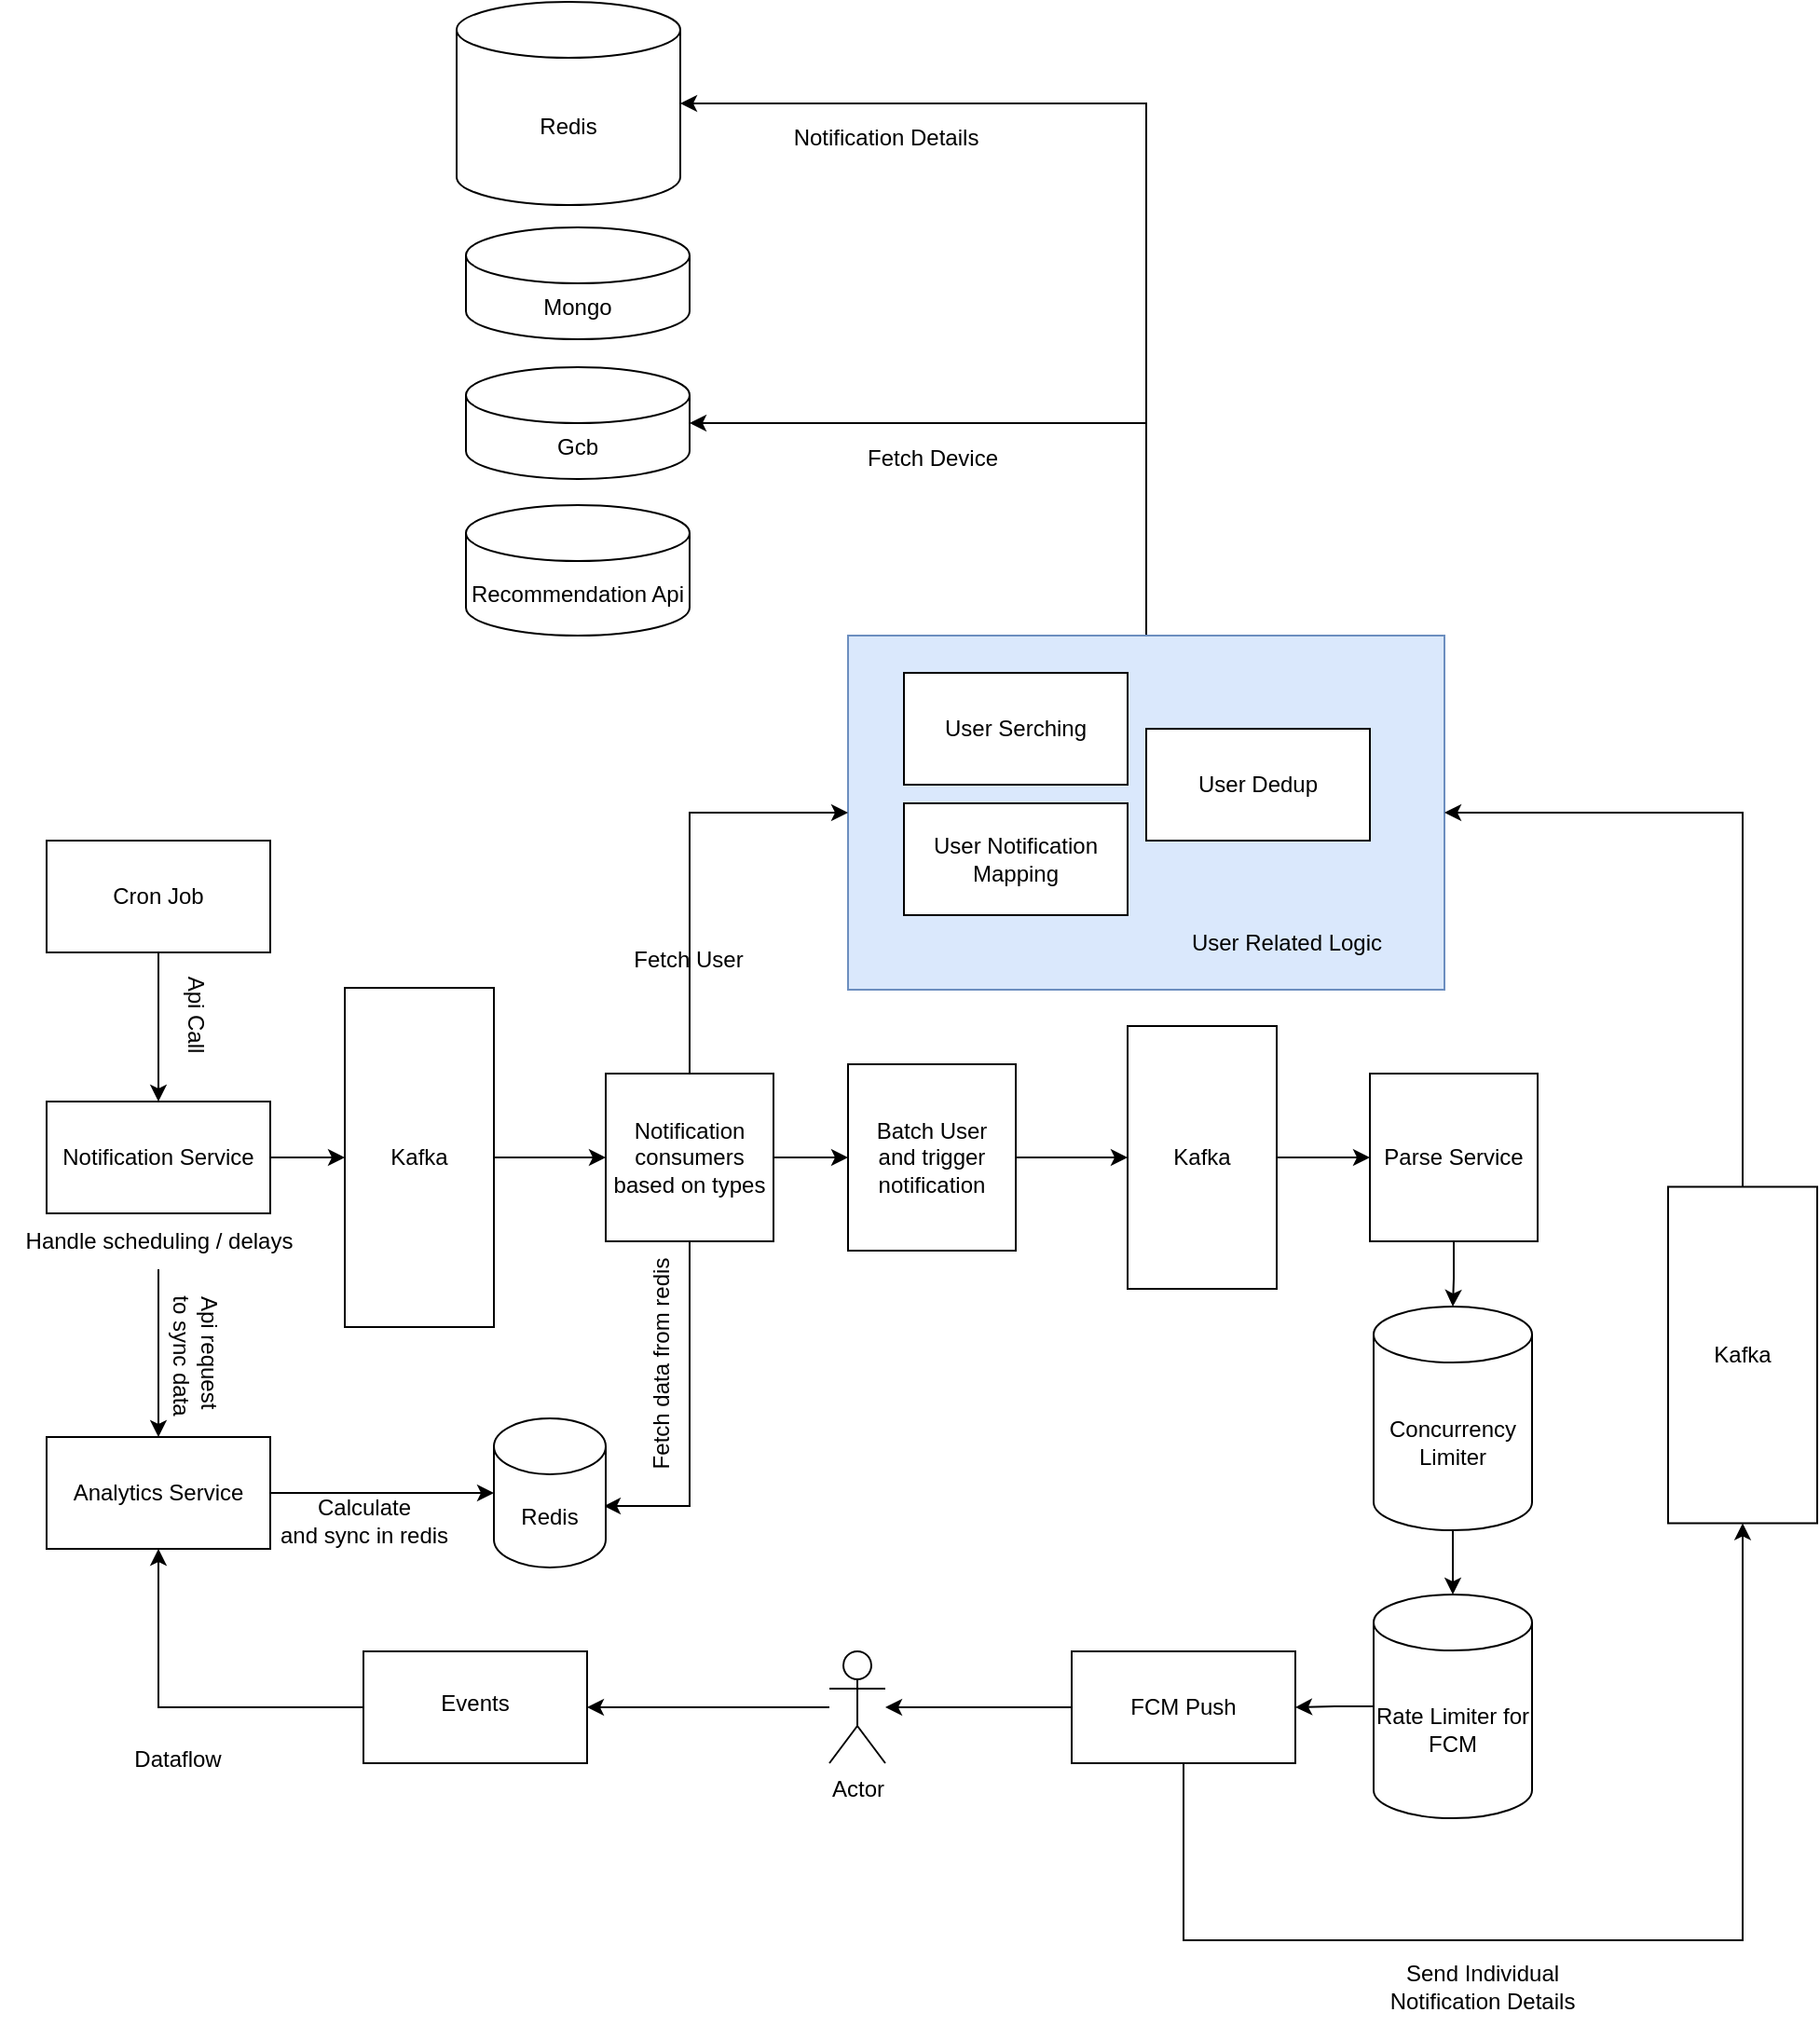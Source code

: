<mxfile version="23.1.7" type="device">
  <diagram name="Page-1" id="NSlLJJXcjCytye6Ht1oZ">
    <mxGraphModel dx="1272" dy="2025" grid="1" gridSize="10" guides="1" tooltips="1" connect="1" arrows="1" fold="1" page="1" pageScale="1" pageWidth="827" pageHeight="1169" math="0" shadow="0">
      <root>
        <mxCell id="0" />
        <mxCell id="1" parent="0" />
        <mxCell id="ay4zA9n6981pUA1GGbSO-39" value="" style="edgeStyle=orthogonalEdgeStyle;rounded=0;orthogonalLoop=1;jettySize=auto;html=1;exitX=0.5;exitY=0;exitDx=0;exitDy=0;entryX=1;entryY=0.5;entryDx=0;entryDy=0;entryPerimeter=0;" edge="1" parent="1" source="ay4zA9n6981pUA1GGbSO-31" target="ay4zA9n6981pUA1GGbSO-37">
          <mxGeometry relative="1" as="geometry" />
        </mxCell>
        <mxCell id="ay4zA9n6981pUA1GGbSO-68" value="" style="edgeStyle=orthogonalEdgeStyle;rounded=0;orthogonalLoop=1;jettySize=auto;html=1;entryX=1;entryY=0.5;entryDx=0;entryDy=0;entryPerimeter=0;" edge="1" parent="1" source="ay4zA9n6981pUA1GGbSO-31" target="ay4zA9n6981pUA1GGbSO-65">
          <mxGeometry relative="1" as="geometry">
            <mxPoint x="510" y="-280" as="targetPoint" />
            <Array as="points">
              <mxPoint x="620" y="-276" />
            </Array>
          </mxGeometry>
        </mxCell>
        <mxCell id="ay4zA9n6981pUA1GGbSO-31" value="" style="rounded=0;whiteSpace=wrap;html=1;fillColor=#dae8fc;strokeColor=#6c8ebf;" vertex="1" parent="1">
          <mxGeometry x="460" y="10" width="320" height="190" as="geometry" />
        </mxCell>
        <mxCell id="ay4zA9n6981pUA1GGbSO-6" value="" style="edgeStyle=orthogonalEdgeStyle;rounded=0;orthogonalLoop=1;jettySize=auto;html=1;" edge="1" parent="1" source="ay4zA9n6981pUA1GGbSO-1" target="ay4zA9n6981pUA1GGbSO-5">
          <mxGeometry relative="1" as="geometry" />
        </mxCell>
        <mxCell id="ay4zA9n6981pUA1GGbSO-1" value="Cron Job" style="rounded=0;whiteSpace=wrap;html=1;" vertex="1" parent="1">
          <mxGeometry x="30" y="120" width="120" height="60" as="geometry" />
        </mxCell>
        <mxCell id="ay4zA9n6981pUA1GGbSO-9" value="" style="edgeStyle=orthogonalEdgeStyle;rounded=0;orthogonalLoop=1;jettySize=auto;html=1;entryX=0;entryY=0.5;entryDx=0;entryDy=0;entryPerimeter=0;" edge="1" parent="1" source="ay4zA9n6981pUA1GGbSO-5" target="ay4zA9n6981pUA1GGbSO-10">
          <mxGeometry relative="1" as="geometry">
            <mxPoint x="217.5" y="290" as="targetPoint" />
          </mxGeometry>
        </mxCell>
        <mxCell id="ay4zA9n6981pUA1GGbSO-5" value="Notification Service" style="rounded=0;whiteSpace=wrap;html=1;" vertex="1" parent="1">
          <mxGeometry x="30" y="260" width="120" height="60" as="geometry" />
        </mxCell>
        <mxCell id="ay4zA9n6981pUA1GGbSO-7" value="Api Call" style="text;html=1;align=center;verticalAlign=middle;resizable=0;points=[];autosize=1;strokeColor=none;fillColor=none;rotation=90;" vertex="1" parent="1">
          <mxGeometry x="80" y="198" width="60" height="30" as="geometry" />
        </mxCell>
        <mxCell id="ay4zA9n6981pUA1GGbSO-14" value="" style="edgeStyle=orthogonalEdgeStyle;rounded=0;orthogonalLoop=1;jettySize=auto;html=1;" edge="1" parent="1" source="ay4zA9n6981pUA1GGbSO-10" target="ay4zA9n6981pUA1GGbSO-13">
          <mxGeometry relative="1" as="geometry" />
        </mxCell>
        <mxCell id="ay4zA9n6981pUA1GGbSO-10" value="Kafka" style="rounded=0;whiteSpace=wrap;html=1;" vertex="1" parent="1">
          <mxGeometry x="190" y="199" width="80" height="182" as="geometry" />
        </mxCell>
        <mxCell id="ay4zA9n6981pUA1GGbSO-16" value="" style="edgeStyle=orthogonalEdgeStyle;rounded=0;orthogonalLoop=1;jettySize=auto;html=1;" edge="1" parent="1" source="ay4zA9n6981pUA1GGbSO-11" target="ay4zA9n6981pUA1GGbSO-15">
          <mxGeometry relative="1" as="geometry" />
        </mxCell>
        <mxCell id="ay4zA9n6981pUA1GGbSO-11" value="Handle scheduling / delays" style="text;html=1;align=center;verticalAlign=middle;resizable=0;points=[];autosize=1;strokeColor=none;fillColor=none;" vertex="1" parent="1">
          <mxGeometry x="5" y="320" width="170" height="30" as="geometry" />
        </mxCell>
        <mxCell id="ay4zA9n6981pUA1GGbSO-23" value="" style="edgeStyle=orthogonalEdgeStyle;rounded=0;orthogonalLoop=1;jettySize=auto;html=1;entryX=0.983;entryY=0.588;entryDx=0;entryDy=0;entryPerimeter=0;" edge="1" parent="1" source="ay4zA9n6981pUA1GGbSO-13" target="ay4zA9n6981pUA1GGbSO-20">
          <mxGeometry relative="1" as="geometry" />
        </mxCell>
        <mxCell id="ay4zA9n6981pUA1GGbSO-34" value="" style="edgeStyle=orthogonalEdgeStyle;rounded=0;orthogonalLoop=1;jettySize=auto;html=1;entryX=0;entryY=0.5;entryDx=0;entryDy=0;exitX=0.5;exitY=0;exitDx=0;exitDy=0;" edge="1" parent="1" source="ay4zA9n6981pUA1GGbSO-13" target="ay4zA9n6981pUA1GGbSO-31">
          <mxGeometry relative="1" as="geometry">
            <mxPoint x="375" y="150" as="targetPoint" />
          </mxGeometry>
        </mxCell>
        <mxCell id="ay4zA9n6981pUA1GGbSO-41" value="" style="edgeStyle=orthogonalEdgeStyle;rounded=0;orthogonalLoop=1;jettySize=auto;html=1;" edge="1" parent="1" source="ay4zA9n6981pUA1GGbSO-13" target="ay4zA9n6981pUA1GGbSO-40">
          <mxGeometry relative="1" as="geometry" />
        </mxCell>
        <mxCell id="ay4zA9n6981pUA1GGbSO-13" value="Notification consumers based on types" style="whiteSpace=wrap;html=1;rounded=0;" vertex="1" parent="1">
          <mxGeometry x="330" y="245" width="90" height="90" as="geometry" />
        </mxCell>
        <mxCell id="ay4zA9n6981pUA1GGbSO-21" value="" style="edgeStyle=orthogonalEdgeStyle;rounded=0;orthogonalLoop=1;jettySize=auto;html=1;" edge="1" parent="1" source="ay4zA9n6981pUA1GGbSO-15" target="ay4zA9n6981pUA1GGbSO-20">
          <mxGeometry relative="1" as="geometry" />
        </mxCell>
        <mxCell id="ay4zA9n6981pUA1GGbSO-15" value="Analytics Service" style="rounded=0;whiteSpace=wrap;html=1;" vertex="1" parent="1">
          <mxGeometry x="30" y="440" width="120" height="60" as="geometry" />
        </mxCell>
        <mxCell id="ay4zA9n6981pUA1GGbSO-17" value="Api request&amp;nbsp;&lt;br&gt;to sync data" style="text;html=1;align=center;verticalAlign=middle;resizable=0;points=[];autosize=1;strokeColor=none;fillColor=none;rotation=90;" vertex="1" parent="1">
          <mxGeometry x="65" y="376" width="90" height="40" as="geometry" />
        </mxCell>
        <mxCell id="ay4zA9n6981pUA1GGbSO-20" value="Redis" style="shape=cylinder3;whiteSpace=wrap;html=1;boundedLbl=1;backgroundOutline=1;size=15;" vertex="1" parent="1">
          <mxGeometry x="270" y="430" width="60" height="80" as="geometry" />
        </mxCell>
        <mxCell id="ay4zA9n6981pUA1GGbSO-22" value="Calculate&lt;br&gt;and sync in redis" style="text;html=1;align=center;verticalAlign=middle;resizable=0;points=[];autosize=1;strokeColor=none;fillColor=none;" vertex="1" parent="1">
          <mxGeometry x="145" y="465" width="110" height="40" as="geometry" />
        </mxCell>
        <mxCell id="ay4zA9n6981pUA1GGbSO-24" value="Fetch data from redis" style="text;html=1;align=center;verticalAlign=middle;resizable=0;points=[];autosize=1;strokeColor=none;fillColor=none;rotation=-90;" vertex="1" parent="1">
          <mxGeometry x="290" y="386" width="140" height="30" as="geometry" />
        </mxCell>
        <mxCell id="ay4zA9n6981pUA1GGbSO-25" value="User Serching" style="rounded=0;whiteSpace=wrap;html=1;" vertex="1" parent="1">
          <mxGeometry x="490" y="30" width="120" height="60" as="geometry" />
        </mxCell>
        <mxCell id="ay4zA9n6981pUA1GGbSO-26" value="User Notification&lt;br&gt;Mapping" style="rounded=0;whiteSpace=wrap;html=1;" vertex="1" parent="1">
          <mxGeometry x="490" y="100" width="120" height="60" as="geometry" />
        </mxCell>
        <mxCell id="ay4zA9n6981pUA1GGbSO-27" value="User Dedup" style="rounded=0;whiteSpace=wrap;html=1;" vertex="1" parent="1">
          <mxGeometry x="620" y="60" width="120" height="60" as="geometry" />
        </mxCell>
        <mxCell id="ay4zA9n6981pUA1GGbSO-32" value="User Related Logic" style="text;html=1;align=center;verticalAlign=middle;resizable=0;points=[];autosize=1;strokeColor=none;fillColor=none;" vertex="1" parent="1">
          <mxGeometry x="630" y="160" width="130" height="30" as="geometry" />
        </mxCell>
        <mxCell id="ay4zA9n6981pUA1GGbSO-35" value="Fetch User" style="text;html=1;align=center;verticalAlign=middle;resizable=0;points=[];autosize=1;strokeColor=none;fillColor=none;" vertex="1" parent="1">
          <mxGeometry x="334" y="169" width="80" height="30" as="geometry" />
        </mxCell>
        <mxCell id="ay4zA9n6981pUA1GGbSO-36" value="Mongo" style="shape=cylinder3;whiteSpace=wrap;html=1;boundedLbl=1;backgroundOutline=1;size=15;" vertex="1" parent="1">
          <mxGeometry x="255" y="-209" width="120" height="60" as="geometry" />
        </mxCell>
        <mxCell id="ay4zA9n6981pUA1GGbSO-37" value="Gcb" style="shape=cylinder3;whiteSpace=wrap;html=1;boundedLbl=1;backgroundOutline=1;size=15;" vertex="1" parent="1">
          <mxGeometry x="255" y="-134" width="120" height="60" as="geometry" />
        </mxCell>
        <mxCell id="ay4zA9n6981pUA1GGbSO-38" value="Recommendation Api" style="shape=cylinder3;whiteSpace=wrap;html=1;boundedLbl=1;backgroundOutline=1;size=15;" vertex="1" parent="1">
          <mxGeometry x="255" y="-60" width="120" height="70" as="geometry" />
        </mxCell>
        <mxCell id="ay4zA9n6981pUA1GGbSO-43" value="" style="edgeStyle=orthogonalEdgeStyle;rounded=0;orthogonalLoop=1;jettySize=auto;html=1;" edge="1" parent="1" source="ay4zA9n6981pUA1GGbSO-40" target="ay4zA9n6981pUA1GGbSO-42">
          <mxGeometry relative="1" as="geometry" />
        </mxCell>
        <mxCell id="ay4zA9n6981pUA1GGbSO-40" value="Batch User&lt;br&gt;and trigger&lt;br&gt;notification" style="whiteSpace=wrap;html=1;rounded=0;" vertex="1" parent="1">
          <mxGeometry x="460" y="240" width="90" height="100" as="geometry" />
        </mxCell>
        <mxCell id="ay4zA9n6981pUA1GGbSO-45" value="" style="edgeStyle=orthogonalEdgeStyle;rounded=0;orthogonalLoop=1;jettySize=auto;html=1;" edge="1" parent="1" source="ay4zA9n6981pUA1GGbSO-42" target="ay4zA9n6981pUA1GGbSO-44">
          <mxGeometry relative="1" as="geometry" />
        </mxCell>
        <mxCell id="ay4zA9n6981pUA1GGbSO-42" value="Kafka" style="rounded=0;whiteSpace=wrap;html=1;" vertex="1" parent="1">
          <mxGeometry x="610" y="219.5" width="80" height="141" as="geometry" />
        </mxCell>
        <mxCell id="ay4zA9n6981pUA1GGbSO-47" value="" style="edgeStyle=orthogonalEdgeStyle;rounded=0;orthogonalLoop=1;jettySize=auto;html=1;" edge="1" parent="1" source="ay4zA9n6981pUA1GGbSO-44" target="ay4zA9n6981pUA1GGbSO-48">
          <mxGeometry relative="1" as="geometry">
            <mxPoint x="785" y="381" as="targetPoint" />
          </mxGeometry>
        </mxCell>
        <mxCell id="ay4zA9n6981pUA1GGbSO-44" value="Parse Service" style="whiteSpace=wrap;html=1;rounded=0;" vertex="1" parent="1">
          <mxGeometry x="740" y="245" width="90" height="90" as="geometry" />
        </mxCell>
        <mxCell id="ay4zA9n6981pUA1GGbSO-50" value="" style="edgeStyle=orthogonalEdgeStyle;rounded=0;orthogonalLoop=1;jettySize=auto;html=1;" edge="1" parent="1" source="ay4zA9n6981pUA1GGbSO-48" target="ay4zA9n6981pUA1GGbSO-49">
          <mxGeometry relative="1" as="geometry" />
        </mxCell>
        <mxCell id="ay4zA9n6981pUA1GGbSO-48" value="Concurrency&lt;br&gt;Limiter" style="shape=cylinder3;whiteSpace=wrap;html=1;boundedLbl=1;backgroundOutline=1;size=15;" vertex="1" parent="1">
          <mxGeometry x="742" y="370" width="85" height="120" as="geometry" />
        </mxCell>
        <mxCell id="ay4zA9n6981pUA1GGbSO-52" value="" style="edgeStyle=orthogonalEdgeStyle;rounded=0;orthogonalLoop=1;jettySize=auto;html=1;" edge="1" parent="1" source="ay4zA9n6981pUA1GGbSO-49" target="ay4zA9n6981pUA1GGbSO-51">
          <mxGeometry relative="1" as="geometry" />
        </mxCell>
        <mxCell id="ay4zA9n6981pUA1GGbSO-49" value="Rate Limiter for FCM" style="shape=cylinder3;whiteSpace=wrap;html=1;boundedLbl=1;backgroundOutline=1;size=15;" vertex="1" parent="1">
          <mxGeometry x="742" y="524.5" width="85" height="120" as="geometry" />
        </mxCell>
        <mxCell id="ay4zA9n6981pUA1GGbSO-54" value="" style="edgeStyle=orthogonalEdgeStyle;rounded=0;orthogonalLoop=1;jettySize=auto;html=1;" edge="1" parent="1" source="ay4zA9n6981pUA1GGbSO-51" target="ay4zA9n6981pUA1GGbSO-53">
          <mxGeometry relative="1" as="geometry" />
        </mxCell>
        <mxCell id="ay4zA9n6981pUA1GGbSO-61" value="" style="edgeStyle=orthogonalEdgeStyle;rounded=0;orthogonalLoop=1;jettySize=auto;html=1;entryX=0.5;entryY=1;entryDx=0;entryDy=0;exitX=0.5;exitY=1;exitDx=0;exitDy=0;" edge="1" parent="1" source="ay4zA9n6981pUA1GGbSO-51" target="ay4zA9n6981pUA1GGbSO-60">
          <mxGeometry relative="1" as="geometry">
            <Array as="points">
              <mxPoint x="640" y="710" />
              <mxPoint x="940" y="710" />
            </Array>
          </mxGeometry>
        </mxCell>
        <mxCell id="ay4zA9n6981pUA1GGbSO-51" value="FCM Push" style="whiteSpace=wrap;html=1;" vertex="1" parent="1">
          <mxGeometry x="580" y="555" width="120" height="60" as="geometry" />
        </mxCell>
        <mxCell id="ay4zA9n6981pUA1GGbSO-56" value="" style="edgeStyle=orthogonalEdgeStyle;rounded=0;orthogonalLoop=1;jettySize=auto;html=1;" edge="1" parent="1" source="ay4zA9n6981pUA1GGbSO-53" target="ay4zA9n6981pUA1GGbSO-55">
          <mxGeometry relative="1" as="geometry" />
        </mxCell>
        <mxCell id="ay4zA9n6981pUA1GGbSO-53" value="Actor" style="shape=umlActor;verticalLabelPosition=bottom;verticalAlign=top;html=1;outlineConnect=0;" vertex="1" parent="1">
          <mxGeometry x="450" y="555" width="30" height="60" as="geometry" />
        </mxCell>
        <mxCell id="ay4zA9n6981pUA1GGbSO-58" value="" style="edgeStyle=orthogonalEdgeStyle;rounded=0;orthogonalLoop=1;jettySize=auto;html=1;entryX=0.5;entryY=1;entryDx=0;entryDy=0;" edge="1" parent="1" source="ay4zA9n6981pUA1GGbSO-55" target="ay4zA9n6981pUA1GGbSO-15">
          <mxGeometry relative="1" as="geometry">
            <mxPoint x="120" y="585" as="targetPoint" />
          </mxGeometry>
        </mxCell>
        <mxCell id="ay4zA9n6981pUA1GGbSO-55" value="&lt;br&gt;Events" style="whiteSpace=wrap;html=1;verticalAlign=top;" vertex="1" parent="1">
          <mxGeometry x="200" y="555" width="120" height="60" as="geometry" />
        </mxCell>
        <mxCell id="ay4zA9n6981pUA1GGbSO-59" value="Dataflow" style="text;html=1;align=center;verticalAlign=middle;resizable=0;points=[];autosize=1;strokeColor=none;fillColor=none;" vertex="1" parent="1">
          <mxGeometry x="65" y="598" width="70" height="30" as="geometry" />
        </mxCell>
        <mxCell id="ay4zA9n6981pUA1GGbSO-71" value="" style="edgeStyle=orthogonalEdgeStyle;rounded=0;orthogonalLoop=1;jettySize=auto;html=1;entryX=1;entryY=0.5;entryDx=0;entryDy=0;" edge="1" parent="1" source="ay4zA9n6981pUA1GGbSO-60" target="ay4zA9n6981pUA1GGbSO-31">
          <mxGeometry relative="1" as="geometry">
            <mxPoint x="940" y="165.5" as="targetPoint" />
            <Array as="points">
              <mxPoint x="940" y="105" />
            </Array>
          </mxGeometry>
        </mxCell>
        <mxCell id="ay4zA9n6981pUA1GGbSO-60" value="Kafka" style="whiteSpace=wrap;html=1;" vertex="1" parent="1">
          <mxGeometry x="900" y="305.75" width="80" height="180.5" as="geometry" />
        </mxCell>
        <mxCell id="ay4zA9n6981pUA1GGbSO-64" value="Fetch Device" style="text;html=1;align=center;verticalAlign=middle;resizable=0;points=[];autosize=1;strokeColor=none;fillColor=none;" vertex="1" parent="1">
          <mxGeometry x="460" y="-100" width="90" height="30" as="geometry" />
        </mxCell>
        <mxCell id="ay4zA9n6981pUA1GGbSO-65" value="Redis" style="shape=cylinder3;whiteSpace=wrap;html=1;boundedLbl=1;backgroundOutline=1;size=15;" vertex="1" parent="1">
          <mxGeometry x="250" y="-330" width="120" height="109" as="geometry" />
        </mxCell>
        <mxCell id="ay4zA9n6981pUA1GGbSO-69" value="Notification Details" style="text;html=1;align=center;verticalAlign=middle;resizable=0;points=[];autosize=1;strokeColor=none;fillColor=none;" vertex="1" parent="1">
          <mxGeometry x="420" y="-272" width="120" height="30" as="geometry" />
        </mxCell>
        <mxCell id="ay4zA9n6981pUA1GGbSO-72" value="Send Individual&lt;br&gt;Notification Details" style="text;html=1;align=center;verticalAlign=middle;resizable=0;points=[];autosize=1;strokeColor=none;fillColor=none;" vertex="1" parent="1">
          <mxGeometry x="740" y="715" width="120" height="40" as="geometry" />
        </mxCell>
      </root>
    </mxGraphModel>
  </diagram>
</mxfile>

